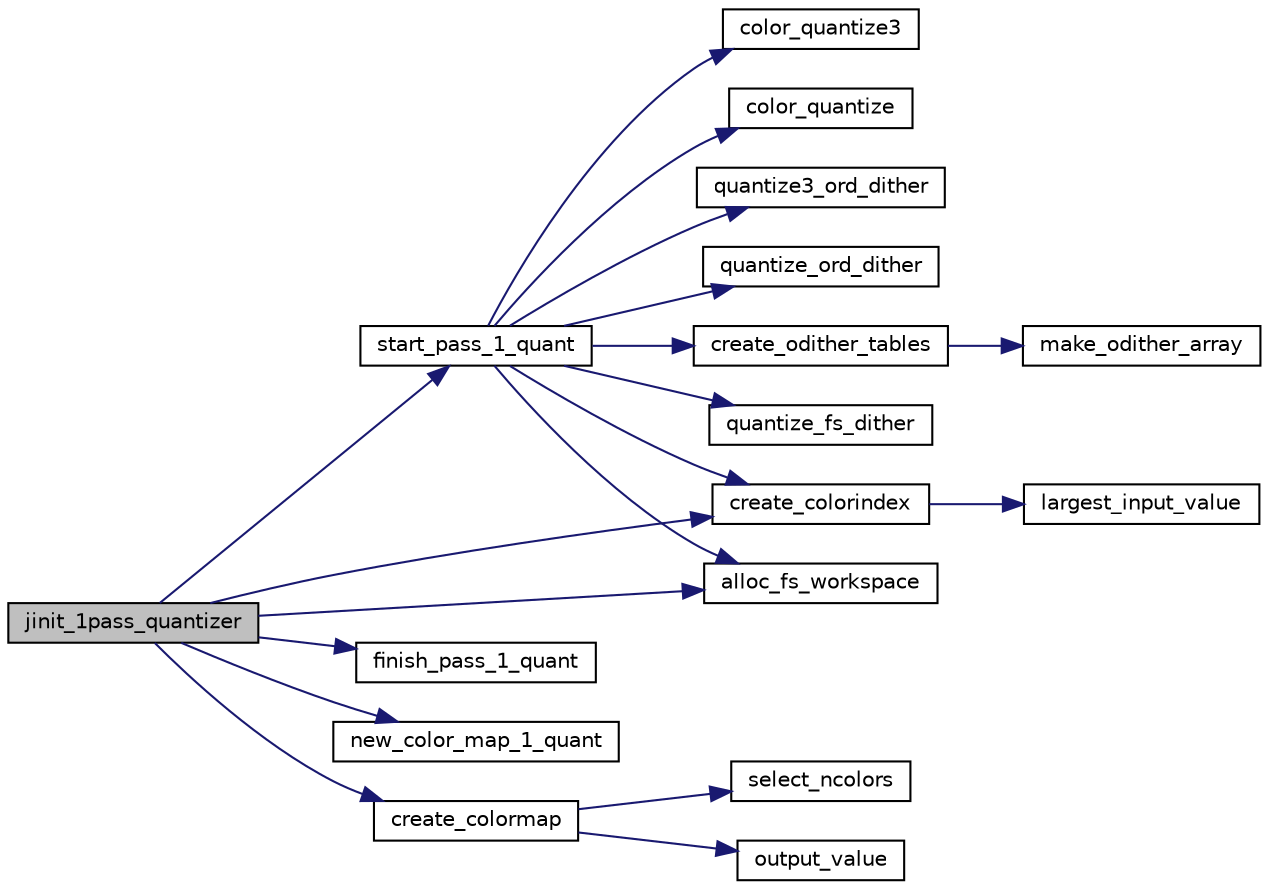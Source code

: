 digraph "jinit_1pass_quantizer"
{
 // LATEX_PDF_SIZE
  bgcolor="transparent";
  edge [fontname="Helvetica",fontsize="10",labelfontname="Helvetica",labelfontsize="10"];
  node [fontname="Helvetica",fontsize="10",shape=record];
  rankdir="LR";
  Node44 [label="jinit_1pass_quantizer",height=0.2,width=0.4,color="black", fillcolor="grey75", style="filled", fontcolor="black",tooltip=" "];
  Node44 -> Node45 [color="midnightblue",fontsize="10",style="solid",fontname="Helvetica"];
  Node45 [label="start_pass_1_quant",height=0.2,width=0.4,color="black",URL="$jquant1_8c.html#ae04515d24a19343ba4d4c83f57aa7ead",tooltip=" "];
  Node45 -> Node46 [color="midnightblue",fontsize="10",style="solid",fontname="Helvetica"];
  Node46 [label="color_quantize3",height=0.2,width=0.4,color="black",URL="$jquant1_8c.html#a21078ef0a922cf067a9abefd643587a8",tooltip=" "];
  Node45 -> Node47 [color="midnightblue",fontsize="10",style="solid",fontname="Helvetica"];
  Node47 [label="color_quantize",height=0.2,width=0.4,color="black",URL="$jquant1_8c.html#a7cd0ab37d067e082d52761a72a34f393",tooltip=" "];
  Node45 -> Node48 [color="midnightblue",fontsize="10",style="solid",fontname="Helvetica"];
  Node48 [label="quantize3_ord_dither",height=0.2,width=0.4,color="black",URL="$jquant1_8c.html#a4073442f98bc77f21346ee43500c28df",tooltip=" "];
  Node45 -> Node49 [color="midnightblue",fontsize="10",style="solid",fontname="Helvetica"];
  Node49 [label="quantize_ord_dither",height=0.2,width=0.4,color="black",URL="$jquant1_8c.html#afc3bd33f61f864c151728c40524f4a3d",tooltip=" "];
  Node45 -> Node50 [color="midnightblue",fontsize="10",style="solid",fontname="Helvetica"];
  Node50 [label="create_colorindex",height=0.2,width=0.4,color="black",URL="$jquant1_8c.html#a8a21fbce6e50e0862a91b9588c8cad14",tooltip=" "];
  Node50 -> Node51 [color="midnightblue",fontsize="10",style="solid",fontname="Helvetica"];
  Node51 [label="largest_input_value",height=0.2,width=0.4,color="black",URL="$jquant1_8c.html#a7776aedb6f4207424e362efa398045ca",tooltip=" "];
  Node45 -> Node52 [color="midnightblue",fontsize="10",style="solid",fontname="Helvetica"];
  Node52 [label="create_odither_tables",height=0.2,width=0.4,color="black",URL="$jquant1_8c.html#a42d73068d733c88e07bc8dc010551b2d",tooltip=" "];
  Node52 -> Node53 [color="midnightblue",fontsize="10",style="solid",fontname="Helvetica"];
  Node53 [label="make_odither_array",height=0.2,width=0.4,color="black",URL="$jquant1_8c.html#a927b20e4c317e67832e2bebd38540618",tooltip=" "];
  Node45 -> Node54 [color="midnightblue",fontsize="10",style="solid",fontname="Helvetica"];
  Node54 [label="quantize_fs_dither",height=0.2,width=0.4,color="black",URL="$jquant1_8c.html#a58d7ca426df6f424c01cc38188f6d517",tooltip=" "];
  Node45 -> Node55 [color="midnightblue",fontsize="10",style="solid",fontname="Helvetica"];
  Node55 [label="alloc_fs_workspace",height=0.2,width=0.4,color="black",URL="$jquant1_8c.html#a5708b339d001ab437e1253d97237da75",tooltip=" "];
  Node44 -> Node56 [color="midnightblue",fontsize="10",style="solid",fontname="Helvetica"];
  Node56 [label="finish_pass_1_quant",height=0.2,width=0.4,color="black",URL="$jquant1_8c.html#a9a121532b0a0117049fbdd31e39294da",tooltip=" "];
  Node44 -> Node57 [color="midnightblue",fontsize="10",style="solid",fontname="Helvetica"];
  Node57 [label="new_color_map_1_quant",height=0.2,width=0.4,color="black",URL="$jquant1_8c.html#ad633674323e7669d79b861e59cf9df1e",tooltip=" "];
  Node44 -> Node58 [color="midnightblue",fontsize="10",style="solid",fontname="Helvetica"];
  Node58 [label="create_colormap",height=0.2,width=0.4,color="black",URL="$jquant1_8c.html#a909cb020542b3cabf723718922a9721d",tooltip=" "];
  Node58 -> Node59 [color="midnightblue",fontsize="10",style="solid",fontname="Helvetica"];
  Node59 [label="select_ncolors",height=0.2,width=0.4,color="black",URL="$jquant1_8c.html#ab5d9a16bb33d85a1b44ab4c093e06055",tooltip=" "];
  Node58 -> Node60 [color="midnightblue",fontsize="10",style="solid",fontname="Helvetica"];
  Node60 [label="output_value",height=0.2,width=0.4,color="black",URL="$jquant1_8c.html#afce74e0cd4ab990ec7bd30f54ca315ae",tooltip=" "];
  Node44 -> Node50 [color="midnightblue",fontsize="10",style="solid",fontname="Helvetica"];
  Node44 -> Node55 [color="midnightblue",fontsize="10",style="solid",fontname="Helvetica"];
}

